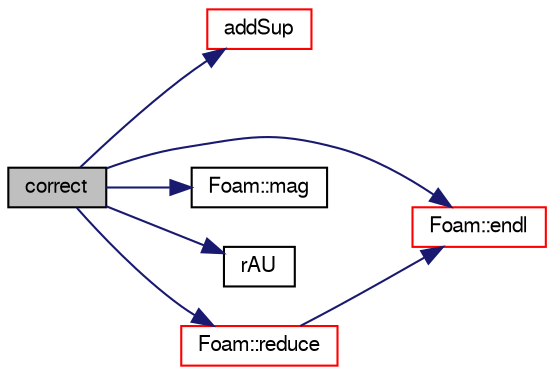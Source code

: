 digraph "correct"
{
  bgcolor="transparent";
  edge [fontname="FreeSans",fontsize="10",labelfontname="FreeSans",labelfontsize="10"];
  node [fontname="FreeSans",fontsize="10",shape=record];
  rankdir="LR";
  Node307 [label="correct",height=0.2,width=0.4,color="black", fillcolor="grey75", style="filled", fontcolor="black"];
  Node307 -> Node308 [color="midnightblue",fontsize="10",style="solid",fontname="FreeSans"];
  Node308 [label="addSup",height=0.2,width=0.4,color="red",URL="$a23474.html#a921ab0aacd899760d7f4a2ec0b0241bd",tooltip="Add explicit contribution to momentum equation. "];
  Node307 -> Node311 [color="midnightblue",fontsize="10",style="solid",fontname="FreeSans"];
  Node311 [label="Foam::endl",height=0.2,width=0.4,color="red",URL="$a21124.html#a2db8fe02a0d3909e9351bb4275b23ce4",tooltip="Add newline and flush stream. "];
  Node307 -> Node313 [color="midnightblue",fontsize="10",style="solid",fontname="FreeSans"];
  Node313 [label="Foam::mag",height=0.2,width=0.4,color="black",URL="$a21124.html#a929da2a3fdcf3dacbbe0487d3a330dae"];
  Node307 -> Node314 [color="midnightblue",fontsize="10",style="solid",fontname="FreeSans"];
  Node314 [label="rAU",height=0.2,width=0.4,color="black",URL="$a38027.html#a4ae3ff6f0732a8a206a641d7ff2d9f7d"];
  Node307 -> Node315 [color="midnightblue",fontsize="10",style="solid",fontname="FreeSans"];
  Node315 [label="Foam::reduce",height=0.2,width=0.4,color="red",URL="$a21124.html#a7ffd6af4acc2eb9ba72ee296b5ecda23"];
  Node315 -> Node311 [color="midnightblue",fontsize="10",style="solid",fontname="FreeSans"];
}
